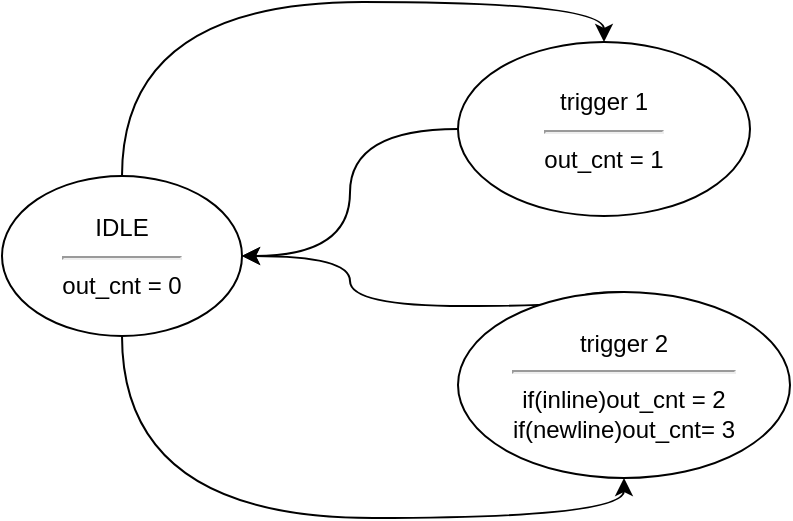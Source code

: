 <mxfile version="22.1.0" type="github">
  <diagram name="Page-1" id="B7dvrdiz3QRLkiSaSS6b">
    <mxGraphModel dx="1185" dy="422" grid="1" gridSize="1" guides="1" tooltips="1" connect="1" arrows="1" fold="1" page="1" pageScale="1" pageWidth="1100" pageHeight="850" math="0" shadow="0">
      <root>
        <mxCell id="0" />
        <mxCell id="1" parent="0" />
        <mxCell id="h9zx9sQTkyY40kXCvM0r-2" style="edgeStyle=orthogonalEdgeStyle;rounded=0;orthogonalLoop=1;jettySize=auto;html=1;exitX=0.5;exitY=1;exitDx=0;exitDy=0;entryX=0.5;entryY=1;entryDx=0;entryDy=0;curved=1;" edge="1" parent="1" source="U9dns1udBrLqBRFEPLwW-1" target="U9dns1udBrLqBRFEPLwW-3">
          <mxGeometry relative="1" as="geometry" />
        </mxCell>
        <mxCell id="h9zx9sQTkyY40kXCvM0r-6" style="edgeStyle=orthogonalEdgeStyle;rounded=0;orthogonalLoop=1;jettySize=auto;html=1;exitX=0.5;exitY=0;exitDx=0;exitDy=0;entryX=0.5;entryY=0;entryDx=0;entryDy=0;curved=1;" edge="1" parent="1" source="U9dns1udBrLqBRFEPLwW-1" target="U9dns1udBrLqBRFEPLwW-2">
          <mxGeometry relative="1" as="geometry" />
        </mxCell>
        <mxCell id="U9dns1udBrLqBRFEPLwW-1" value="IDLE&lt;hr&gt;out_cnt = 0" style="ellipse;whiteSpace=wrap;html=1;" parent="1" vertex="1">
          <mxGeometry x="252" y="347" width="120" height="80" as="geometry" />
        </mxCell>
        <mxCell id="h9zx9sQTkyY40kXCvM0r-4" style="edgeStyle=orthogonalEdgeStyle;rounded=0;orthogonalLoop=1;jettySize=auto;html=1;entryX=1;entryY=0.5;entryDx=0;entryDy=0;curved=1;" edge="1" parent="1" source="U9dns1udBrLqBRFEPLwW-2" target="U9dns1udBrLqBRFEPLwW-1">
          <mxGeometry relative="1" as="geometry" />
        </mxCell>
        <mxCell id="U9dns1udBrLqBRFEPLwW-2" value="trigger 1&lt;hr&gt;out_cnt = 1" style="ellipse;whiteSpace=wrap;html=1;" parent="1" vertex="1">
          <mxGeometry x="480" y="280" width="146" height="87" as="geometry" />
        </mxCell>
        <mxCell id="h9zx9sQTkyY40kXCvM0r-3" style="edgeStyle=orthogonalEdgeStyle;rounded=0;orthogonalLoop=1;jettySize=auto;html=1;exitX=0.5;exitY=0;exitDx=0;exitDy=0;entryX=1;entryY=0.5;entryDx=0;entryDy=0;curved=1;" edge="1" parent="1" source="U9dns1udBrLqBRFEPLwW-3" target="U9dns1udBrLqBRFEPLwW-1">
          <mxGeometry relative="1" as="geometry">
            <Array as="points">
              <mxPoint x="540" y="412" />
              <mxPoint x="426" y="412" />
              <mxPoint x="426" y="387" />
            </Array>
          </mxGeometry>
        </mxCell>
        <mxCell id="U9dns1udBrLqBRFEPLwW-3" value="trigger 2&lt;hr&gt;if(inline)out_cnt = 2&lt;br&gt;if(newline)out_cnt= 3" style="ellipse;whiteSpace=wrap;html=1;" parent="1" vertex="1">
          <mxGeometry x="480" y="405" width="166" height="93" as="geometry" />
        </mxCell>
      </root>
    </mxGraphModel>
  </diagram>
</mxfile>

